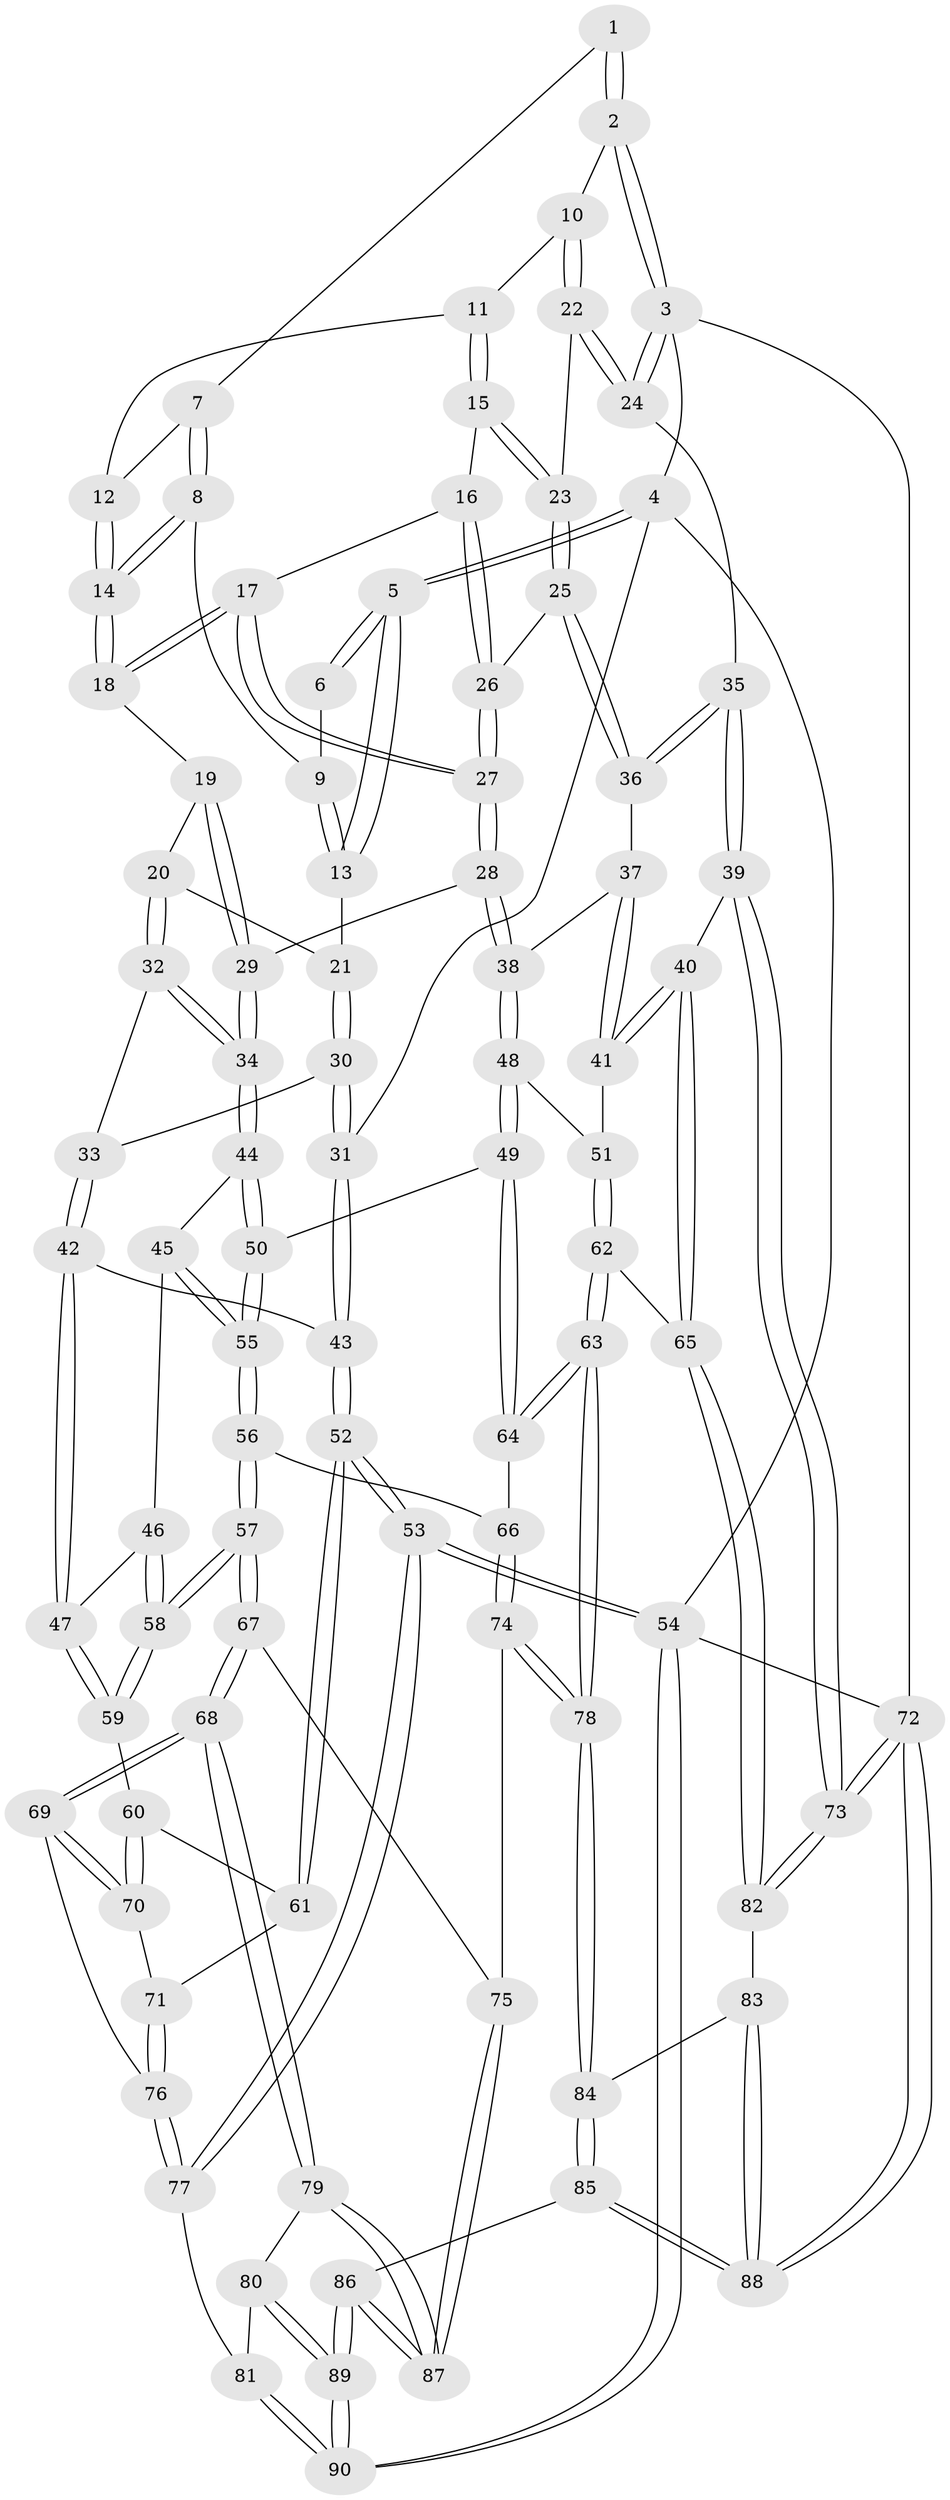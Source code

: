 // coarse degree distribution, {3: 0.3333333333333333, 4: 0.3333333333333333, 6: 0.14814814814814814, 2: 0.07407407407407407, 7: 0.037037037037037035, 9: 0.037037037037037035, 5: 0.037037037037037035}
// Generated by graph-tools (version 1.1) at 2025/04/03/04/25 22:04:23]
// undirected, 90 vertices, 222 edges
graph export_dot {
graph [start="1"]
  node [color=gray90,style=filled];
  1 [pos="+0.6244475335491665+0"];
  2 [pos="+0.8174899330439803+0"];
  3 [pos="+1+0"];
  4 [pos="+0+0"];
  5 [pos="+0+0"];
  6 [pos="+0.44161566045813955+0"];
  7 [pos="+0.6140735646849789+0"];
  8 [pos="+0.4909857396651685+0.17101666733332127"];
  9 [pos="+0.4265637308407472+0.0032058539073372473"];
  10 [pos="+0.7976837054873582+0.15059980544073712"];
  11 [pos="+0.7700523017176215+0.16172365815659295"];
  12 [pos="+0.6235793896520162+0.07454932553811547"];
  13 [pos="+0.20945033431534268+0.1613861076854811"];
  14 [pos="+0.49441269972506713+0.18523037387504923"];
  15 [pos="+0.74038293169488+0.1862196486976878"];
  16 [pos="+0.7216510956007255+0.1994700852762342"];
  17 [pos="+0.5481061524246512+0.22373911889352308"];
  18 [pos="+0.49401377582480593+0.19056917484276906"];
  19 [pos="+0.45102849862314504+0.2149925815420496"];
  20 [pos="+0.3209549513314471+0.2383360126393245"];
  21 [pos="+0.22479894622986393+0.18729410193482937"];
  22 [pos="+0.8675987304454447+0.19519856176257147"];
  23 [pos="+0.7765185707115254+0.3549096812636958"];
  24 [pos="+1+0.3222963956634579"];
  25 [pos="+0.7647657764126841+0.3898762657718005"];
  26 [pos="+0.6932969257714573+0.3701088846741244"];
  27 [pos="+0.6035227699011524+0.4066837779166296"];
  28 [pos="+0.5759691231278232+0.4586134526292226"];
  29 [pos="+0.4604965365206701+0.4622927766432987"];
  30 [pos="+0.13411101853453067+0.3768629119187523"];
  31 [pos="+0+0.29431741006940215"];
  32 [pos="+0.32794737266333407+0.37417631674562674"];
  33 [pos="+0.17261252076361497+0.45111835207362433"];
  34 [pos="+0.4270329499012992+0.4756890541383618"];
  35 [pos="+1+0.47321014790097216"];
  36 [pos="+0.8114022180403991+0.42805382068353615"];
  37 [pos="+0.772569906694264+0.4689917712679021"];
  38 [pos="+0.5951811401809111+0.4899296629134822"];
  39 [pos="+1+0.5788003878368817"];
  40 [pos="+1+0.5890251921015321"];
  41 [pos="+0.7350801765775574+0.5629339253316767"];
  42 [pos="+0.17007124804887394+0.5364146361809682"];
  43 [pos="+0+0.3712247519857165"];
  44 [pos="+0.4091699997283044+0.5060184522796841"];
  45 [pos="+0.36018802746617734+0.5447341054967131"];
  46 [pos="+0.35411448417253855+0.5472317134750734"];
  47 [pos="+0.1706560728179786+0.5389721986371445"];
  48 [pos="+0.622588289960677+0.5576646723316896"];
  49 [pos="+0.5561953730301415+0.6514868608896461"];
  50 [pos="+0.49132498567374455+0.6433268397233348"];
  51 [pos="+0.6870079840028905+0.5886559557691746"];
  52 [pos="+0+0.6328751891551395"];
  53 [pos="+0+0.8700189784461344"];
  54 [pos="+0+1"];
  55 [pos="+0.4264531559508603+0.6960088928238907"];
  56 [pos="+0.4107620279967721+0.7313010527728084"];
  57 [pos="+0.33054438406024045+0.7584814726084018"];
  58 [pos="+0.31265942925869405+0.7149118977398438"];
  59 [pos="+0.1469420956229755+0.594005777643882"];
  60 [pos="+0.12134956359727421+0.6202631500647932"];
  61 [pos="+0.006300196559061613+0.643751719827985"];
  62 [pos="+0.7582958030309218+0.7527281384196245"];
  63 [pos="+0.646397560466573+0.8126805992256815"];
  64 [pos="+0.5815516675505352+0.7670517175861832"];
  65 [pos="+0.8500575979769748+0.7614807185424564"];
  66 [pos="+0.4939560474599539+0.779432472997838"];
  67 [pos="+0.2936138210429898+0.8340900032413447"];
  68 [pos="+0.26319350176558926+0.854705648585907"];
  69 [pos="+0.18464690241104978+0.7829099420088687"];
  70 [pos="+0.14430579205760727+0.7162037080814845"];
  71 [pos="+0.054571552752121076+0.8022680669064882"];
  72 [pos="+1+1"];
  73 [pos="+1+1"];
  74 [pos="+0.45099258177342105+0.879718689741433"];
  75 [pos="+0.427052331984387+0.8873053820402724"];
  76 [pos="+0.049077606775325834+0.8314141680618706"];
  77 [pos="+0.020730652523426863+0.8828702611191123"];
  78 [pos="+0.6191651701854388+0.9543657200621843"];
  79 [pos="+0.26236412735710596+0.8566160070382058"];
  80 [pos="+0.22209732641753052+0.8840942673126759"];
  81 [pos="+0.08326663906235617+0.9269319687192604"];
  82 [pos="+0.8594144743342503+0.8446102382246969"];
  83 [pos="+0.8508984903305046+0.8772954333013859"];
  84 [pos="+0.6465077782511628+1"];
  85 [pos="+0.6372898656485101+1"];
  86 [pos="+0.41355632647291796+1"];
  87 [pos="+0.4133418155925547+1"];
  88 [pos="+1+1"];
  89 [pos="+0.13624421612269608+1"];
  90 [pos="+0.10679009134819901+1"];
  1 -- 2;
  1 -- 2;
  1 -- 7;
  2 -- 3;
  2 -- 3;
  2 -- 10;
  3 -- 4;
  3 -- 24;
  3 -- 24;
  3 -- 72;
  4 -- 5;
  4 -- 5;
  4 -- 31;
  4 -- 54;
  5 -- 6;
  5 -- 6;
  5 -- 13;
  5 -- 13;
  6 -- 9;
  7 -- 8;
  7 -- 8;
  7 -- 12;
  8 -- 9;
  8 -- 14;
  8 -- 14;
  9 -- 13;
  9 -- 13;
  10 -- 11;
  10 -- 22;
  10 -- 22;
  11 -- 12;
  11 -- 15;
  11 -- 15;
  12 -- 14;
  12 -- 14;
  13 -- 21;
  14 -- 18;
  14 -- 18;
  15 -- 16;
  15 -- 23;
  15 -- 23;
  16 -- 17;
  16 -- 26;
  16 -- 26;
  17 -- 18;
  17 -- 18;
  17 -- 27;
  17 -- 27;
  18 -- 19;
  19 -- 20;
  19 -- 29;
  19 -- 29;
  20 -- 21;
  20 -- 32;
  20 -- 32;
  21 -- 30;
  21 -- 30;
  22 -- 23;
  22 -- 24;
  22 -- 24;
  23 -- 25;
  23 -- 25;
  24 -- 35;
  25 -- 26;
  25 -- 36;
  25 -- 36;
  26 -- 27;
  26 -- 27;
  27 -- 28;
  27 -- 28;
  28 -- 29;
  28 -- 38;
  28 -- 38;
  29 -- 34;
  29 -- 34;
  30 -- 31;
  30 -- 31;
  30 -- 33;
  31 -- 43;
  31 -- 43;
  32 -- 33;
  32 -- 34;
  32 -- 34;
  33 -- 42;
  33 -- 42;
  34 -- 44;
  34 -- 44;
  35 -- 36;
  35 -- 36;
  35 -- 39;
  35 -- 39;
  36 -- 37;
  37 -- 38;
  37 -- 41;
  37 -- 41;
  38 -- 48;
  38 -- 48;
  39 -- 40;
  39 -- 73;
  39 -- 73;
  40 -- 41;
  40 -- 41;
  40 -- 65;
  40 -- 65;
  41 -- 51;
  42 -- 43;
  42 -- 47;
  42 -- 47;
  43 -- 52;
  43 -- 52;
  44 -- 45;
  44 -- 50;
  44 -- 50;
  45 -- 46;
  45 -- 55;
  45 -- 55;
  46 -- 47;
  46 -- 58;
  46 -- 58;
  47 -- 59;
  47 -- 59;
  48 -- 49;
  48 -- 49;
  48 -- 51;
  49 -- 50;
  49 -- 64;
  49 -- 64;
  50 -- 55;
  50 -- 55;
  51 -- 62;
  51 -- 62;
  52 -- 53;
  52 -- 53;
  52 -- 61;
  52 -- 61;
  53 -- 54;
  53 -- 54;
  53 -- 77;
  53 -- 77;
  54 -- 90;
  54 -- 90;
  54 -- 72;
  55 -- 56;
  55 -- 56;
  56 -- 57;
  56 -- 57;
  56 -- 66;
  57 -- 58;
  57 -- 58;
  57 -- 67;
  57 -- 67;
  58 -- 59;
  58 -- 59;
  59 -- 60;
  60 -- 61;
  60 -- 70;
  60 -- 70;
  61 -- 71;
  62 -- 63;
  62 -- 63;
  62 -- 65;
  63 -- 64;
  63 -- 64;
  63 -- 78;
  63 -- 78;
  64 -- 66;
  65 -- 82;
  65 -- 82;
  66 -- 74;
  66 -- 74;
  67 -- 68;
  67 -- 68;
  67 -- 75;
  68 -- 69;
  68 -- 69;
  68 -- 79;
  68 -- 79;
  69 -- 70;
  69 -- 70;
  69 -- 76;
  70 -- 71;
  71 -- 76;
  71 -- 76;
  72 -- 73;
  72 -- 73;
  72 -- 88;
  72 -- 88;
  73 -- 82;
  73 -- 82;
  74 -- 75;
  74 -- 78;
  74 -- 78;
  75 -- 87;
  75 -- 87;
  76 -- 77;
  76 -- 77;
  77 -- 81;
  78 -- 84;
  78 -- 84;
  79 -- 80;
  79 -- 87;
  79 -- 87;
  80 -- 81;
  80 -- 89;
  80 -- 89;
  81 -- 90;
  81 -- 90;
  82 -- 83;
  83 -- 84;
  83 -- 88;
  83 -- 88;
  84 -- 85;
  84 -- 85;
  85 -- 86;
  85 -- 88;
  85 -- 88;
  86 -- 87;
  86 -- 87;
  86 -- 89;
  86 -- 89;
  89 -- 90;
  89 -- 90;
}
